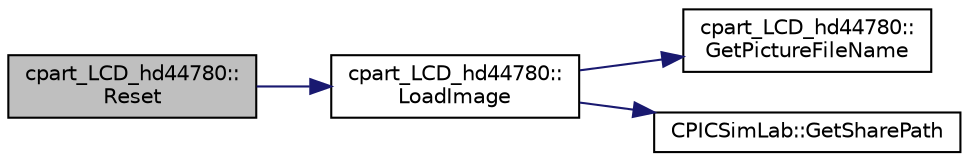 digraph "cpart_LCD_hd44780::Reset"
{
 // LATEX_PDF_SIZE
  edge [fontname="Helvetica",fontsize="10",labelfontname="Helvetica",labelfontsize="10"];
  node [fontname="Helvetica",fontsize="10",shape=record];
  rankdir="LR";
  Node1 [label="cpart_LCD_hd44780::\lReset",height=0.2,width=0.4,color="black", fillcolor="grey75", style="filled", fontcolor="black",tooltip="Reset part status."];
  Node1 -> Node2 [color="midnightblue",fontsize="10",style="solid",fontname="Helvetica"];
  Node2 [label="cpart_LCD_hd44780::\lLoadImage",height=0.2,width=0.4,color="black", fillcolor="white", style="filled",URL="$classcpart___l_c_d__hd44780.html#a60e52a27c528e127fbf4f56e033902a1",tooltip="Load Part Image."];
  Node2 -> Node3 [color="midnightblue",fontsize="10",style="solid",fontname="Helvetica"];
  Node3 [label="cpart_LCD_hd44780::\lGetPictureFileName",height=0.2,width=0.4,color="black", fillcolor="white", style="filled",URL="$classcpart___l_c_d__hd44780.html#a54f7cb4adbe46e936ae2dd8c626c2862",tooltip="Return the filename of part picture."];
  Node2 -> Node4 [color="midnightblue",fontsize="10",style="solid",fontname="Helvetica"];
  Node4 [label="CPICSimLab::GetSharePath",height=0.2,width=0.4,color="black", fillcolor="white", style="filled",URL="$class_c_p_i_c_sim_lab.html#a108bb3e8dc99a955b2a7b98f76fedf69",tooltip="Get the file path of resources."];
}
